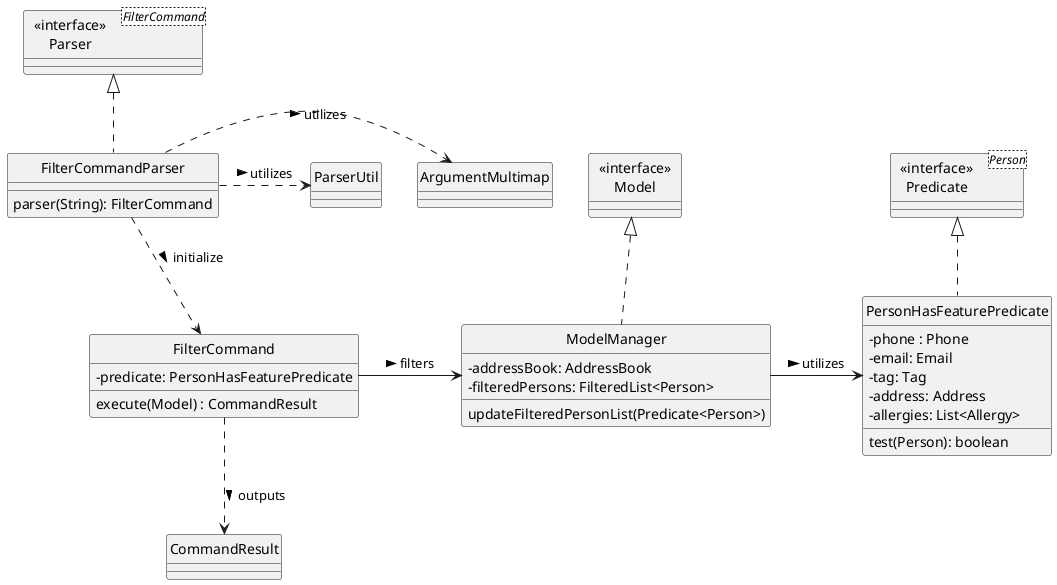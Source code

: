 @startuml
hide circle
skinparam classAttributeIconSize 0

Class "  <<interface>>  \nParser" as Parser<FilterCommand>
Class FilterCommandParser {
    parser(String): FilterCommand
}

Class FilterCommand {
  -predicate: PersonHasFeaturePredicate
  execute(Model) : CommandResult
}
Class CommandResult

Class ArgumentMultimap
Class ParserUtil

Class "  <<interface>>  \nPredicate" as Predicate<Person>

Class PersonHasFeaturePredicate {
  -phone : Phone
  -email: Email
  -tag: Tag
  -address: Address
  -allergies: List<Allergy>
  test(Person): boolean
}

Class "  <<interface>>  \nModel" as Model

Class ModelManager {
  -addressBook: AddressBook
  -filteredPersons: FilteredList<Person>
  updateFilteredPersonList(Predicate<Person>)
}

FilterCommandParser .up.|> Parser

FilterCommandParser .down.> FilterCommand: initialize >
FilterCommandParser .right.> ArgumentMultimap: utilizes >
FilterCommandParser .right.> ParserUtil: utilizes >

FilterCommand .down.> CommandResult: outputs >
FilterCommand -right-> ModelManager: filters >

ModelManager .up.|> Model
ModelManager -right-> PersonHasFeaturePredicate: utilizes >


PersonHasFeaturePredicate .up.|> Predicate
@enduml
